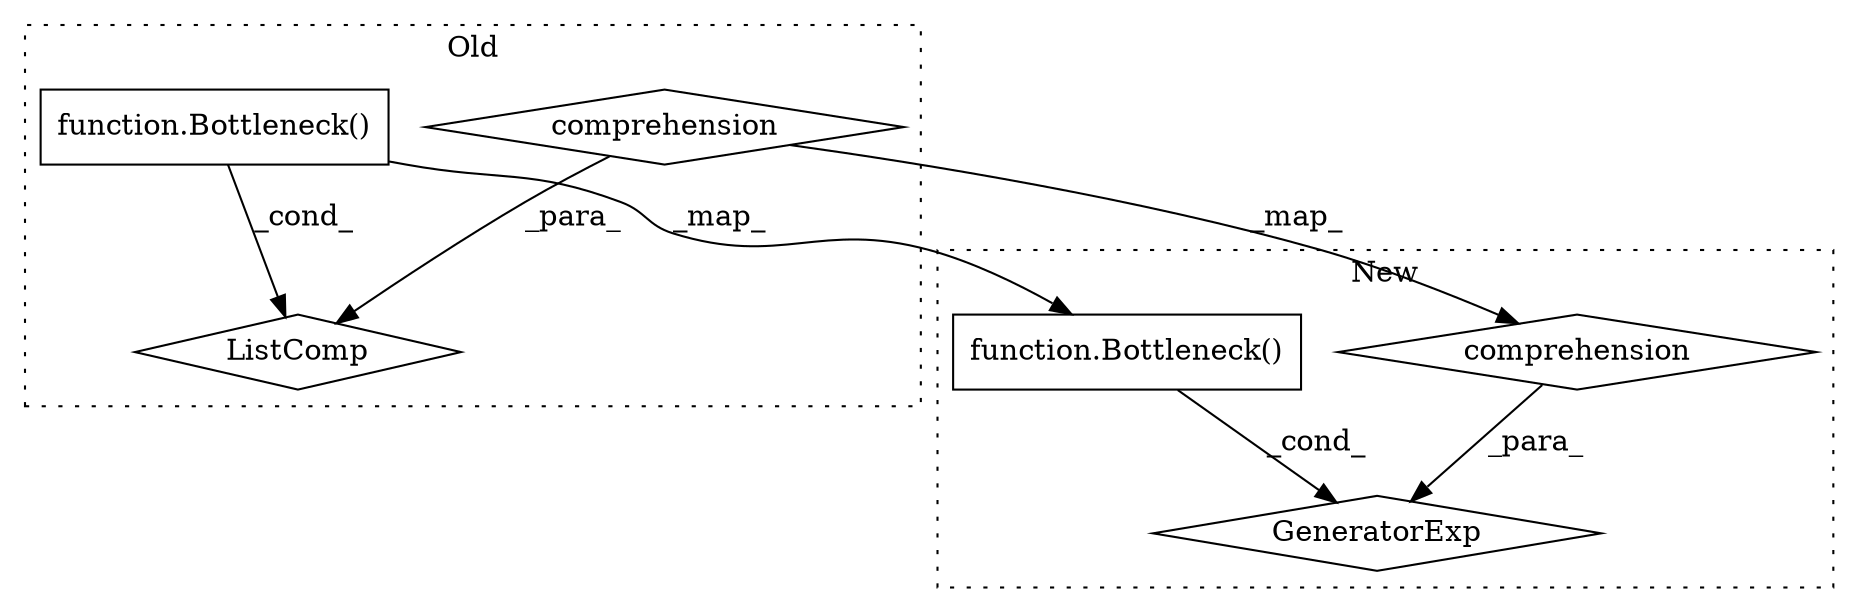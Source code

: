 digraph G {
subgraph cluster0 {
1 [label="function.Bottleneck()" a="75" s="2119,2149" l="11,8" shape="box"];
4 [label="ListComp" a="106" s="2118" l="58" shape="diamond"];
6 [label="comprehension" a="45" s="2158" l="3" shape="diamond"];
label = "Old";
style="dotted";
}
subgraph cluster1 {
2 [label="function.Bottleneck()" a="75" s="3784,3814" l="11,8" shape="box"];
3 [label="GeneratorExp" a="55" s="3783" l="58" shape="diamond"];
5 [label="comprehension" a="45" s="3823" l="3" shape="diamond"];
label = "New";
style="dotted";
}
1 -> 2 [label="_map_"];
1 -> 4 [label="_cond_"];
2 -> 3 [label="_cond_"];
5 -> 3 [label="_para_"];
6 -> 5 [label="_map_"];
6 -> 4 [label="_para_"];
}